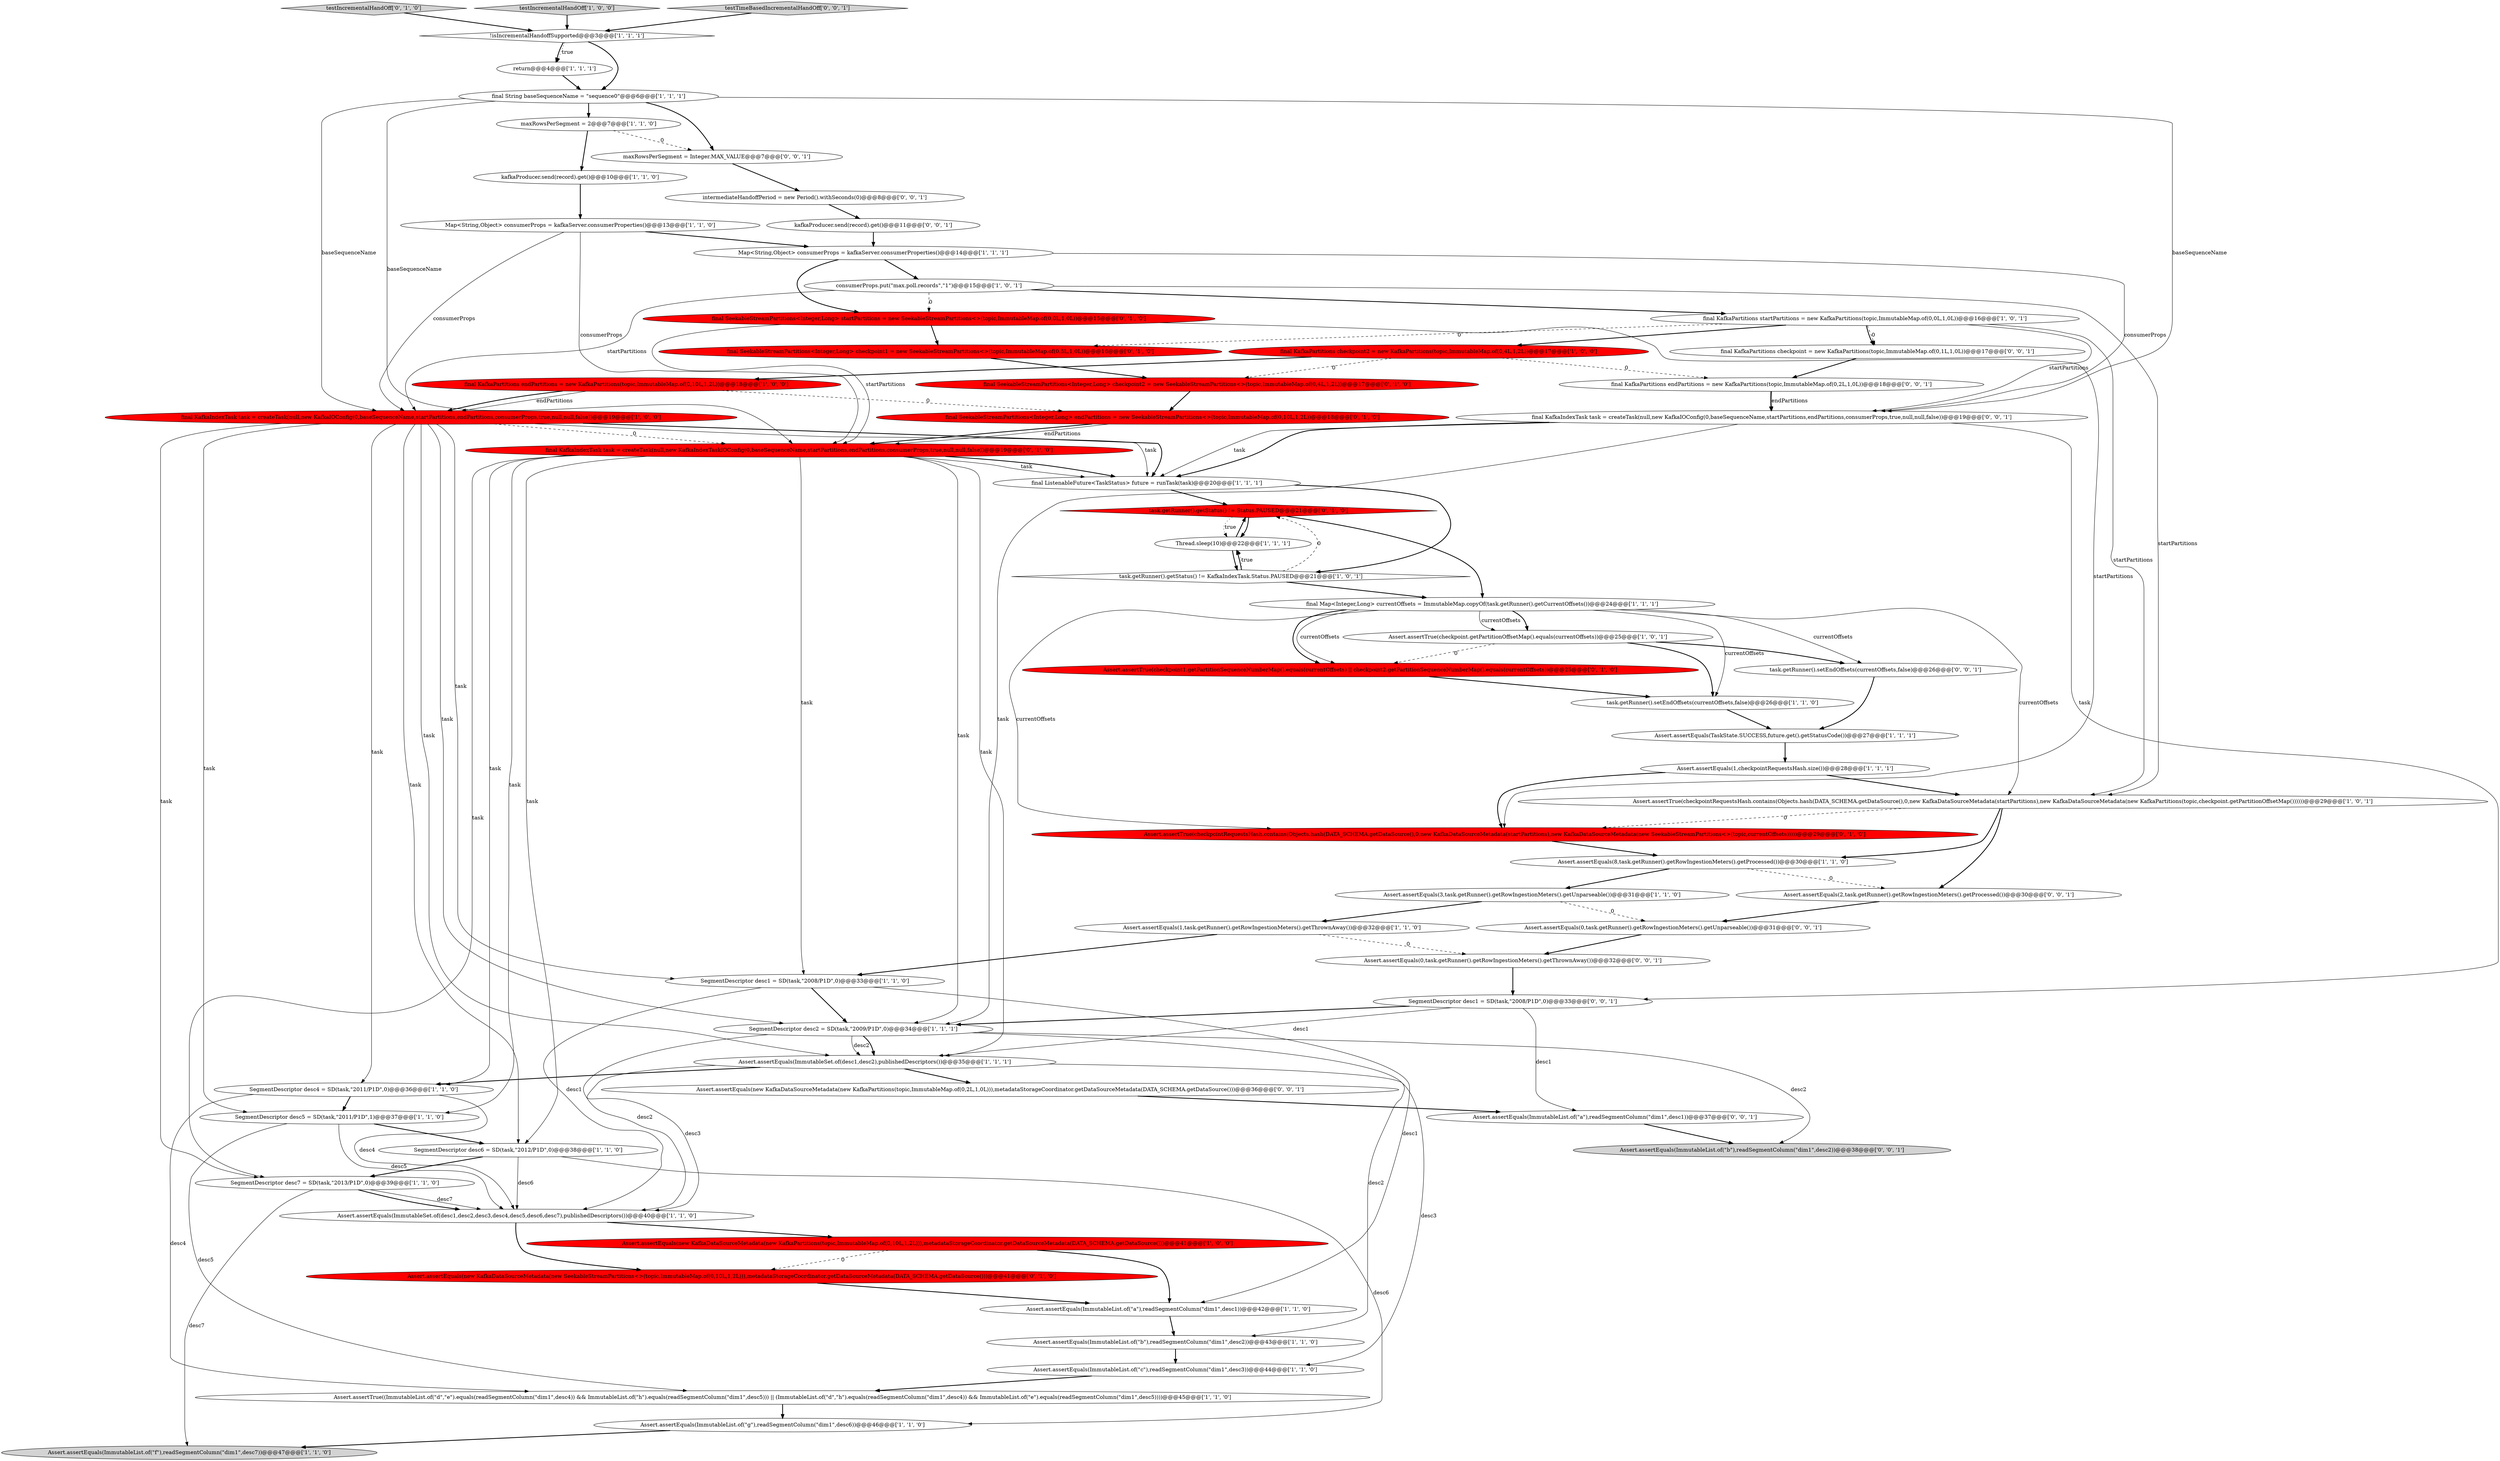 digraph {
52 [style = filled, label = "intermediateHandoffPeriod = new Period().withSeconds(0)@@@8@@@['0', '0', '1']", fillcolor = white, shape = ellipse image = "AAA0AAABBB3BBB"];
3 [style = filled, label = "final KafkaPartitions startPartitions = new KafkaPartitions(topic,ImmutableMap.of(0,0L,1,0L))@@@16@@@['1', '0', '1']", fillcolor = white, shape = ellipse image = "AAA0AAABBB1BBB"];
0 [style = filled, label = "kafkaProducer.send(record).get()@@@10@@@['1', '1', '0']", fillcolor = white, shape = ellipse image = "AAA0AAABBB1BBB"];
4 [style = filled, label = "Assert.assertEquals(TaskState.SUCCESS,future.get().getStatusCode())@@@27@@@['1', '1', '1']", fillcolor = white, shape = ellipse image = "AAA0AAABBB1BBB"];
51 [style = filled, label = "maxRowsPerSegment = Integer.MAX_VALUE@@@7@@@['0', '0', '1']", fillcolor = white, shape = ellipse image = "AAA0AAABBB3BBB"];
34 [style = filled, label = "Assert.assertEquals(ImmutableList.of(\"f\"),readSegmentColumn(\"dim1\",desc7))@@@47@@@['1', '1', '0']", fillcolor = lightgray, shape = ellipse image = "AAA0AAABBB1BBB"];
53 [style = filled, label = "Assert.assertEquals(0,task.getRunner().getRowIngestionMeters().getThrownAway())@@@32@@@['0', '0', '1']", fillcolor = white, shape = ellipse image = "AAA0AAABBB3BBB"];
63 [style = filled, label = "SegmentDescriptor desc1 = SD(task,\"2008/P1D\",0)@@@33@@@['0', '0', '1']", fillcolor = white, shape = ellipse image = "AAA0AAABBB3BBB"];
41 [style = filled, label = "final SeekableStreamPartitions<Integer,Long> startPartitions = new SeekableStreamPartitions<>(topic,ImmutableMap.of(0,0L,1,0L))@@@15@@@['0', '1', '0']", fillcolor = red, shape = ellipse image = "AAA1AAABBB2BBB"];
15 [style = filled, label = "Map<String,Object> consumerProps = kafkaServer.consumerProperties()@@@13@@@['1', '1', '0']", fillcolor = white, shape = ellipse image = "AAA0AAABBB1BBB"];
26 [style = filled, label = "Assert.assertEquals(8,task.getRunner().getRowIngestionMeters().getProcessed())@@@30@@@['1', '1', '0']", fillcolor = white, shape = ellipse image = "AAA0AAABBB1BBB"];
5 [style = filled, label = "SegmentDescriptor desc1 = SD(task,\"2008/P1D\",0)@@@33@@@['1', '1', '0']", fillcolor = white, shape = ellipse image = "AAA0AAABBB1BBB"];
22 [style = filled, label = "return@@@4@@@['1', '1', '1']", fillcolor = white, shape = ellipse image = "AAA0AAABBB1BBB"];
28 [style = filled, label = "Assert.assertEquals(ImmutableSet.of(desc1,desc2,desc3,desc4,desc5,desc6,desc7),publishedDescriptors())@@@40@@@['1', '1', '0']", fillcolor = white, shape = ellipse image = "AAA0AAABBB1BBB"];
44 [style = filled, label = "testIncrementalHandOff['0', '1', '0']", fillcolor = lightgray, shape = diamond image = "AAA0AAABBB2BBB"];
64 [style = filled, label = "final KafkaIndexTask task = createTask(null,new KafkaIOConfig(0,baseSequenceName,startPartitions,endPartitions,consumerProps,true,null,null,false))@@@19@@@['0', '0', '1']", fillcolor = white, shape = ellipse image = "AAA0AAABBB3BBB"];
33 [style = filled, label = "final KafkaPartitions endPartitions = new KafkaPartitions(topic,ImmutableMap.of(0,10L,1,2L))@@@18@@@['1', '0', '0']", fillcolor = red, shape = ellipse image = "AAA1AAABBB1BBB"];
13 [style = filled, label = "Assert.assertEquals(ImmutableSet.of(desc1,desc2),publishedDescriptors())@@@35@@@['1', '1', '1']", fillcolor = white, shape = ellipse image = "AAA0AAABBB1BBB"];
50 [style = filled, label = "task.getRunner().setEndOffsets(currentOffsets,false)@@@26@@@['0', '0', '1']", fillcolor = white, shape = ellipse image = "AAA0AAABBB3BBB"];
61 [style = filled, label = "final KafkaPartitions endPartitions = new KafkaPartitions(topic,ImmutableMap.of(0,2L,1,0L))@@@18@@@['0', '0', '1']", fillcolor = white, shape = ellipse image = "AAA0AAABBB3BBB"];
39 [style = filled, label = "Assert.assertTrue((ImmutableList.of(\"d\",\"e\").equals(readSegmentColumn(\"dim1\",desc4)) && ImmutableList.of(\"h\").equals(readSegmentColumn(\"dim1\",desc5))) || (ImmutableList.of(\"d\",\"h\").equals(readSegmentColumn(\"dim1\",desc4)) && ImmutableList.of(\"e\").equals(readSegmentColumn(\"dim1\",desc5))))@@@45@@@['1', '1', '0']", fillcolor = white, shape = ellipse image = "AAA0AAABBB1BBB"];
7 [style = filled, label = "final Map<Integer,Long> currentOffsets = ImmutableMap.copyOf(task.getRunner().getCurrentOffsets())@@@24@@@['1', '1', '1']", fillcolor = white, shape = ellipse image = "AAA0AAABBB1BBB"];
54 [style = filled, label = "final KafkaPartitions checkpoint = new KafkaPartitions(topic,ImmutableMap.of(0,1L,1,0L))@@@17@@@['0', '0', '1']", fillcolor = white, shape = ellipse image = "AAA0AAABBB3BBB"];
8 [style = filled, label = "Assert.assertEquals(ImmutableList.of(\"g\"),readSegmentColumn(\"dim1\",desc6))@@@46@@@['1', '1', '0']", fillcolor = white, shape = ellipse image = "AAA0AAABBB1BBB"];
21 [style = filled, label = "SegmentDescriptor desc6 = SD(task,\"2012/P1D\",0)@@@38@@@['1', '1', '0']", fillcolor = white, shape = ellipse image = "AAA0AAABBB1BBB"];
31 [style = filled, label = "task.getRunner().setEndOffsets(currentOffsets,false)@@@26@@@['1', '1', '0']", fillcolor = white, shape = ellipse image = "AAA0AAABBB1BBB"];
9 [style = filled, label = "consumerProps.put(\"max.poll.records\",\"1\")@@@15@@@['1', '0', '1']", fillcolor = white, shape = ellipse image = "AAA0AAABBB1BBB"];
27 [style = filled, label = "Assert.assertEquals(1,task.getRunner().getRowIngestionMeters().getThrownAway())@@@32@@@['1', '1', '0']", fillcolor = white, shape = ellipse image = "AAA0AAABBB1BBB"];
35 [style = filled, label = "SegmentDescriptor desc7 = SD(task,\"2013/P1D\",0)@@@39@@@['1', '1', '0']", fillcolor = white, shape = ellipse image = "AAA0AAABBB1BBB"];
23 [style = filled, label = "Map<String,Object> consumerProps = kafkaServer.consumerProperties()@@@14@@@['1', '1', '1']", fillcolor = white, shape = ellipse image = "AAA0AAABBB1BBB"];
24 [style = filled, label = "final KafkaPartitions checkpoint2 = new KafkaPartitions(topic,ImmutableMap.of(0,4L,1,2L))@@@17@@@['1', '0', '0']", fillcolor = red, shape = ellipse image = "AAA1AAABBB1BBB"];
40 [style = filled, label = "Assert.assertTrue(checkpoint1.getPartitionSequenceNumberMap().equals(currentOffsets) || checkpoint2.getPartitionSequenceNumberMap().equals(currentOffsets))@@@25@@@['0', '1', '0']", fillcolor = red, shape = ellipse image = "AAA1AAABBB2BBB"];
20 [style = filled, label = "SegmentDescriptor desc2 = SD(task,\"2009/P1D\",0)@@@34@@@['1', '1', '1']", fillcolor = white, shape = ellipse image = "AAA0AAABBB1BBB"];
46 [style = filled, label = "Assert.assertTrue(checkpointRequestsHash.contains(Objects.hash(DATA_SCHEMA.getDataSource(),0,new KafkaDataSourceMetadata(startPartitions),new KafkaDataSourceMetadata(new SeekableStreamPartitions<>(topic,currentOffsets)))))@@@29@@@['0', '1', '0']", fillcolor = red, shape = ellipse image = "AAA1AAABBB2BBB"];
16 [style = filled, label = "Assert.assertEquals(ImmutableList.of(\"b\"),readSegmentColumn(\"dim1\",desc2))@@@43@@@['1', '1', '0']", fillcolor = white, shape = ellipse image = "AAA0AAABBB1BBB"];
18 [style = filled, label = "Assert.assertEquals(ImmutableList.of(\"c\"),readSegmentColumn(\"dim1\",desc3))@@@44@@@['1', '1', '0']", fillcolor = white, shape = ellipse image = "AAA0AAABBB1BBB"];
12 [style = filled, label = "final String baseSequenceName = \"sequence0\"@@@6@@@['1', '1', '1']", fillcolor = white, shape = ellipse image = "AAA0AAABBB1BBB"];
62 [style = filled, label = "Assert.assertEquals(new KafkaDataSourceMetadata(new KafkaPartitions(topic,ImmutableMap.of(0,2L,1,0L))),metadataStorageCoordinator.getDataSourceMetadata(DATA_SCHEMA.getDataSource()))@@@36@@@['0', '0', '1']", fillcolor = white, shape = ellipse image = "AAA0AAABBB3BBB"];
11 [style = filled, label = "Assert.assertEquals(3,task.getRunner().getRowIngestionMeters().getUnparseable())@@@31@@@['1', '1', '0']", fillcolor = white, shape = ellipse image = "AAA0AAABBB1BBB"];
6 [style = filled, label = "Assert.assertTrue(checkpointRequestsHash.contains(Objects.hash(DATA_SCHEMA.getDataSource(),0,new KafkaDataSourceMetadata(startPartitions),new KafkaDataSourceMetadata(new KafkaPartitions(topic,checkpoint.getPartitionOffsetMap())))))@@@29@@@['1', '0', '1']", fillcolor = white, shape = ellipse image = "AAA0AAABBB1BBB"];
48 [style = filled, label = "final SeekableStreamPartitions<Integer,Long> endPartitions = new SeekableStreamPartitions<>(topic,ImmutableMap.of(0,10L,1,2L))@@@18@@@['0', '1', '0']", fillcolor = red, shape = ellipse image = "AAA1AAABBB2BBB"];
56 [style = filled, label = "kafkaProducer.send(record).get()@@@11@@@['0', '0', '1']", fillcolor = white, shape = ellipse image = "AAA0AAABBB3BBB"];
45 [style = filled, label = "task.getRunner().getStatus() != Status.PAUSED@@@21@@@['0', '1', '0']", fillcolor = red, shape = diamond image = "AAA1AAABBB2BBB"];
32 [style = filled, label = "Assert.assertEquals(new KafkaDataSourceMetadata(new KafkaPartitions(topic,ImmutableMap.of(0,10L,1,2L))),metadataStorageCoordinator.getDataSourceMetadata(DATA_SCHEMA.getDataSource()))@@@41@@@['1', '0', '0']", fillcolor = red, shape = ellipse image = "AAA1AAABBB1BBB"];
1 [style = filled, label = "SegmentDescriptor desc4 = SD(task,\"2011/P1D\",0)@@@36@@@['1', '1', '0']", fillcolor = white, shape = ellipse image = "AAA0AAABBB1BBB"];
25 [style = filled, label = "testIncrementalHandOff['1', '0', '0']", fillcolor = lightgray, shape = diamond image = "AAA0AAABBB1BBB"];
36 [style = filled, label = "Thread.sleep(10)@@@22@@@['1', '1', '1']", fillcolor = white, shape = ellipse image = "AAA0AAABBB1BBB"];
47 [style = filled, label = "final SeekableStreamPartitions<Integer,Long> checkpoint2 = new SeekableStreamPartitions<>(topic,ImmutableMap.of(0,4L,1,2L))@@@17@@@['0', '1', '0']", fillcolor = red, shape = ellipse image = "AAA1AAABBB2BBB"];
17 [style = filled, label = "Assert.assertTrue(checkpoint.getPartitionOffsetMap().equals(currentOffsets))@@@25@@@['1', '0', '1']", fillcolor = white, shape = ellipse image = "AAA0AAABBB1BBB"];
29 [style = filled, label = "maxRowsPerSegment = 2@@@7@@@['1', '1', '0']", fillcolor = white, shape = ellipse image = "AAA0AAABBB1BBB"];
38 [style = filled, label = "SegmentDescriptor desc5 = SD(task,\"2011/P1D\",1)@@@37@@@['1', '1', '0']", fillcolor = white, shape = ellipse image = "AAA0AAABBB1BBB"];
43 [style = filled, label = "final SeekableStreamPartitions<Integer,Long> checkpoint1 = new SeekableStreamPartitions<>(topic,ImmutableMap.of(0,5L,1,0L))@@@16@@@['0', '1', '0']", fillcolor = red, shape = ellipse image = "AAA1AAABBB2BBB"];
37 [style = filled, label = "Assert.assertEquals(1,checkpointRequestsHash.size())@@@28@@@['1', '1', '1']", fillcolor = white, shape = ellipse image = "AAA0AAABBB1BBB"];
58 [style = filled, label = "Assert.assertEquals(ImmutableList.of(\"a\"),readSegmentColumn(\"dim1\",desc1))@@@37@@@['0', '0', '1']", fillcolor = white, shape = ellipse image = "AAA0AAABBB3BBB"];
2 [style = filled, label = "!isIncrementalHandoffSupported@@@3@@@['1', '1', '1']", fillcolor = white, shape = diamond image = "AAA0AAABBB1BBB"];
19 [style = filled, label = "final KafkaIndexTask task = createTask(null,new KafkaIOConfig(0,baseSequenceName,startPartitions,endPartitions,consumerProps,true,null,null,false))@@@19@@@['1', '0', '0']", fillcolor = red, shape = ellipse image = "AAA1AAABBB1BBB"];
60 [style = filled, label = "Assert.assertEquals(0,task.getRunner().getRowIngestionMeters().getUnparseable())@@@31@@@['0', '0', '1']", fillcolor = white, shape = ellipse image = "AAA0AAABBB3BBB"];
14 [style = filled, label = "final ListenableFuture<TaskStatus> future = runTask(task)@@@20@@@['1', '1', '1']", fillcolor = white, shape = ellipse image = "AAA0AAABBB1BBB"];
49 [style = filled, label = "final KafkaIndexTask task = createTask(null,new KafkaIndexTaskIOConfig(0,baseSequenceName,startPartitions,endPartitions,consumerProps,true,null,null,false))@@@19@@@['0', '1', '0']", fillcolor = red, shape = ellipse image = "AAA1AAABBB2BBB"];
30 [style = filled, label = "Assert.assertEquals(ImmutableList.of(\"a\"),readSegmentColumn(\"dim1\",desc1))@@@42@@@['1', '1', '0']", fillcolor = white, shape = ellipse image = "AAA0AAABBB1BBB"];
57 [style = filled, label = "Assert.assertEquals(2,task.getRunner().getRowIngestionMeters().getProcessed())@@@30@@@['0', '0', '1']", fillcolor = white, shape = ellipse image = "AAA0AAABBB3BBB"];
59 [style = filled, label = "testTimeBasedIncrementalHandOff['0', '0', '1']", fillcolor = lightgray, shape = diamond image = "AAA0AAABBB3BBB"];
10 [style = filled, label = "task.getRunner().getStatus() != KafkaIndexTask.Status.PAUSED@@@21@@@['1', '0', '1']", fillcolor = white, shape = diamond image = "AAA0AAABBB1BBB"];
55 [style = filled, label = "Assert.assertEquals(ImmutableList.of(\"b\"),readSegmentColumn(\"dim1\",desc2))@@@38@@@['0', '0', '1']", fillcolor = lightgray, shape = ellipse image = "AAA0AAABBB3BBB"];
42 [style = filled, label = "Assert.assertEquals(new KafkaDataSourceMetadata(new SeekableStreamPartitions<>(topic,ImmutableMap.of(0,10L,1,2L))),metadataStorageCoordinator.getDataSourceMetadata(DATA_SCHEMA.getDataSource()))@@@41@@@['0', '1', '0']", fillcolor = red, shape = ellipse image = "AAA1AAABBB2BBB"];
6->57 [style = bold, label=""];
2->22 [style = dotted, label="true"];
3->24 [style = bold, label=""];
5->20 [style = bold, label=""];
9->6 [style = solid, label="startPartitions"];
21->28 [style = solid, label="desc6"];
49->14 [style = bold, label=""];
53->63 [style = bold, label=""];
29->0 [style = bold, label=""];
63->58 [style = solid, label="desc1"];
60->53 [style = bold, label=""];
63->20 [style = bold, label=""];
49->35 [style = solid, label="task"];
49->38 [style = solid, label="task"];
7->40 [style = solid, label="currentOffsets"];
0->15 [style = bold, label=""];
26->11 [style = bold, label=""];
13->1 [style = bold, label=""];
45->7 [style = bold, label=""];
61->64 [style = bold, label=""];
19->38 [style = solid, label="task"];
19->21 [style = solid, label="task"];
15->49 [style = solid, label="consumerProps"];
5->28 [style = solid, label="desc1"];
9->41 [style = dashed, label="0"];
40->31 [style = bold, label=""];
7->31 [style = solid, label="currentOffsets"];
27->5 [style = bold, label=""];
28->42 [style = bold, label=""];
21->35 [style = bold, label=""];
24->47 [style = dashed, label="0"];
20->28 [style = solid, label="desc2"];
26->57 [style = dashed, label="0"];
1->38 [style = bold, label=""];
44->2 [style = bold, label=""];
8->34 [style = bold, label=""];
3->54 [style = dashed, label="0"];
48->49 [style = bold, label=""];
47->48 [style = bold, label=""];
23->64 [style = solid, label="consumerProps"];
39->8 [style = bold, label=""];
20->13 [style = solid, label="desc2"];
14->10 [style = bold, label=""];
20->55 [style = solid, label="desc2"];
31->4 [style = bold, label=""];
57->60 [style = bold, label=""];
49->14 [style = solid, label="task"];
49->21 [style = solid, label="task"];
35->28 [style = solid, label="desc7"];
64->14 [style = solid, label="task"];
24->61 [style = dashed, label="0"];
63->13 [style = solid, label="desc1"];
27->53 [style = dashed, label="0"];
10->7 [style = bold, label=""];
25->2 [style = bold, label=""];
12->51 [style = bold, label=""];
7->6 [style = solid, label="currentOffsets"];
35->28 [style = bold, label=""];
3->54 [style = bold, label=""];
61->64 [style = solid, label="endPartitions"];
12->29 [style = bold, label=""];
43->47 [style = bold, label=""];
37->46 [style = bold, label=""];
13->28 [style = solid, label="desc3"];
12->64 [style = solid, label="baseSequenceName"];
3->64 [style = solid, label="startPartitions"];
49->1 [style = solid, label="task"];
1->28 [style = solid, label="desc4"];
56->23 [style = bold, label=""];
29->51 [style = dashed, label="0"];
21->8 [style = solid, label="desc6"];
64->14 [style = bold, label=""];
54->61 [style = bold, label=""];
41->43 [style = bold, label=""];
10->45 [style = dashed, label="0"];
19->20 [style = solid, label="task"];
1->39 [style = solid, label="desc4"];
38->39 [style = solid, label="desc5"];
12->19 [style = solid, label="baseSequenceName"];
16->18 [style = bold, label=""];
6->26 [style = bold, label=""];
7->17 [style = bold, label=""];
20->13 [style = bold, label=""];
33->48 [style = dashed, label="0"];
13->62 [style = bold, label=""];
45->36 [style = bold, label=""];
19->1 [style = solid, label="task"];
3->6 [style = solid, label="startPartitions"];
11->60 [style = dashed, label="0"];
50->4 [style = bold, label=""];
12->49 [style = solid, label="baseSequenceName"];
23->41 [style = bold, label=""];
51->52 [style = bold, label=""];
32->30 [style = bold, label=""];
28->32 [style = bold, label=""];
19->14 [style = solid, label="task"];
24->33 [style = bold, label=""];
17->50 [style = bold, label=""];
19->14 [style = bold, label=""];
41->46 [style = solid, label="startPartitions"];
18->39 [style = bold, label=""];
49->5 [style = solid, label="task"];
19->5 [style = solid, label="task"];
33->19 [style = solid, label="endPartitions"];
64->63 [style = solid, label="task"];
9->3 [style = bold, label=""];
7->50 [style = solid, label="currentOffsets"];
33->19 [style = bold, label=""];
7->40 [style = bold, label=""];
5->30 [style = solid, label="desc1"];
36->10 [style = bold, label=""];
48->49 [style = solid, label="endPartitions"];
35->34 [style = solid, label="desc7"];
15->23 [style = bold, label=""];
13->18 [style = solid, label="desc3"];
17->31 [style = bold, label=""];
62->58 [style = bold, label=""];
52->56 [style = bold, label=""];
58->55 [style = bold, label=""];
7->46 [style = solid, label="currentOffsets"];
14->45 [style = bold, label=""];
37->6 [style = bold, label=""];
38->28 [style = solid, label="desc5"];
2->12 [style = bold, label=""];
10->36 [style = bold, label=""];
19->49 [style = dashed, label="0"];
6->46 [style = dashed, label="0"];
19->13 [style = solid, label="task"];
10->36 [style = dotted, label="true"];
49->13 [style = solid, label="task"];
7->17 [style = solid, label="currentOffsets"];
46->26 [style = bold, label=""];
4->37 [style = bold, label=""];
15->19 [style = solid, label="consumerProps"];
42->30 [style = bold, label=""];
22->12 [style = bold, label=""];
41->49 [style = solid, label="startPartitions"];
3->43 [style = dashed, label="0"];
17->40 [style = dashed, label="0"];
32->42 [style = dashed, label="0"];
64->20 [style = solid, label="task"];
45->36 [style = dotted, label="true"];
59->2 [style = bold, label=""];
38->21 [style = bold, label=""];
49->20 [style = solid, label="task"];
36->45 [style = bold, label=""];
2->22 [style = bold, label=""];
30->16 [style = bold, label=""];
23->9 [style = bold, label=""];
19->35 [style = solid, label="task"];
11->27 [style = bold, label=""];
9->19 [style = solid, label="startPartitions"];
20->16 [style = solid, label="desc2"];
}
